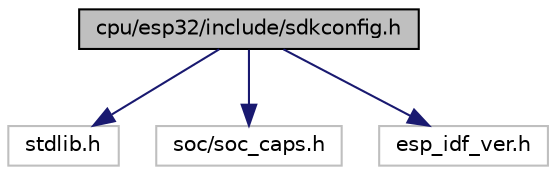 digraph "cpu/esp32/include/sdkconfig.h"
{
 // LATEX_PDF_SIZE
  edge [fontname="Helvetica",fontsize="10",labelfontname="Helvetica",labelfontsize="10"];
  node [fontname="Helvetica",fontsize="10",shape=record];
  Node1 [label="cpu/esp32/include/sdkconfig.h",height=0.2,width=0.4,color="black", fillcolor="grey75", style="filled", fontcolor="black",tooltip="SDK configuration used by ESP-IDF for all ESP32x SoC variants (families)"];
  Node1 -> Node2 [color="midnightblue",fontsize="10",style="solid",fontname="Helvetica"];
  Node2 [label="stdlib.h",height=0.2,width=0.4,color="grey75", fillcolor="white", style="filled",tooltip=" "];
  Node1 -> Node3 [color="midnightblue",fontsize="10",style="solid",fontname="Helvetica"];
  Node3 [label="soc/soc_caps.h",height=0.2,width=0.4,color="grey75", fillcolor="white", style="filled",tooltip=" "];
  Node1 -> Node4 [color="midnightblue",fontsize="10",style="solid",fontname="Helvetica"];
  Node4 [label="esp_idf_ver.h",height=0.2,width=0.4,color="grey75", fillcolor="white", style="filled",tooltip=" "];
}
